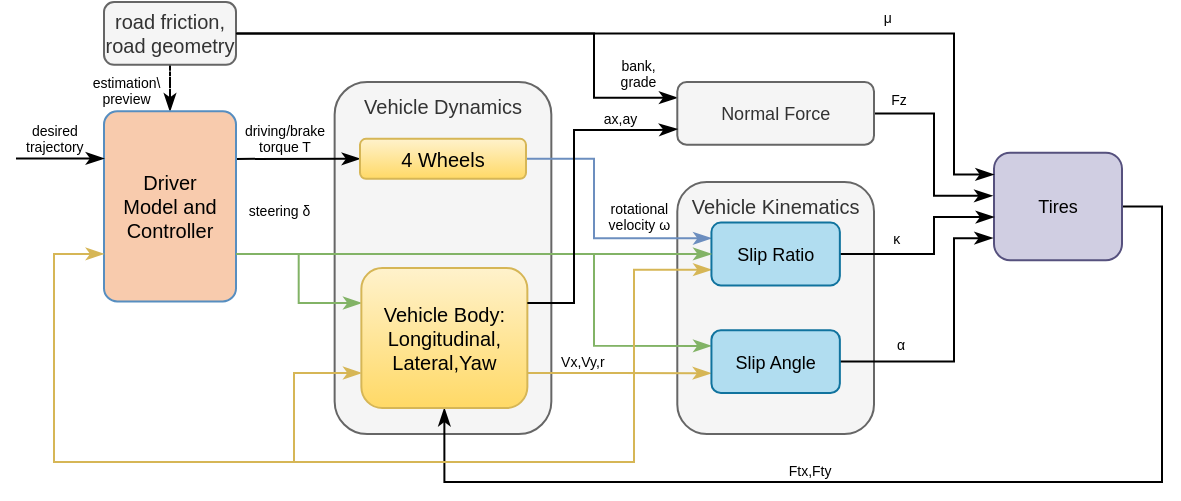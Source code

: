 <mxfile version="14.6.1" type="github"><diagram id="g7usEjnd5ee0Ly5ZbJtn" name="Page-1"><mxGraphModel dx="1550" dy="836" grid="1" gridSize="10" guides="1" tooltips="1" connect="1" arrows="1" fold="1" page="1" pageScale="1" pageWidth="850" pageHeight="1100" math="0" shadow="0"><root><mxCell id="0"/><mxCell id="1" parent="0"/><mxCell id="kuxUDI9ris-chH6kOZA5-78" value="" style="edgeStyle=orthogonalEdgeStyle;rounded=0;orthogonalLoop=1;jettySize=auto;startArrow=none;startFill=0;endArrow=classicThin;endFill=1;fontSize=7;dashed=1;" parent="1" source="kuxUDI9ris-chH6kOZA5-68" target="kuxUDI9ris-chH6kOZA5-31" edge="1"><mxGeometry relative="1" as="geometry"/></mxCell><mxCell id="kuxUDI9ris-chH6kOZA5-79" value="estimation\&#10;preview" style="edgeLabel;align=center;verticalAlign=middle;resizable=0;points=[];fontSize=7;" parent="kuxUDI9ris-chH6kOZA5-78" vertex="1" connectable="0"><mxGeometry x="-0.254" relative="1" as="geometry"><mxPoint x="-22" y="-6.04" as="offset"/></mxGeometry></mxCell><mxCell id="kuxUDI9ris-chH6kOZA5-128" value="" style="edgeStyle=orthogonalEdgeStyle;rounded=0;orthogonalLoop=1;jettySize=auto;entryX=0;entryY=0.25;entryDx=0;entryDy=0;startArrow=none;startFill=0;endArrow=classicThin;endFill=1;fontSize=7;exitX=1;exitY=0.5;exitDx=0;exitDy=0;" parent="1" source="kuxUDI9ris-chH6kOZA5-68" target="kuxUDI9ris-chH6kOZA5-61" edge="1"><mxGeometry relative="1" as="geometry"><Array as="points"><mxPoint x="420" y="246"/><mxPoint x="420" y="278"/></Array></mxGeometry></mxCell><mxCell id="kuxUDI9ris-chH6kOZA5-133" value="bank, &#10;grade" style="edgeLabel;align=center;verticalAlign=middle;resizable=0;points=[];fontSize=7;" parent="kuxUDI9ris-chH6kOZA5-128" vertex="1" connectable="0"><mxGeometry x="0.588" y="-1" relative="1" as="geometry"><mxPoint x="23" y="-2.1" as="offset"/></mxGeometry></mxCell><mxCell id="kuxUDI9ris-chH6kOZA5-68" value="road friction,&#10;road geometry" style="rounded=1;labelBackgroundColor=none;arcSize=16;verticalAlign=middle;fontSize=10;align=center;fillColor=#f5f5f5;strokeColor=#666666;fontColor=#333333;" parent="1" vertex="1"><mxGeometry x="175" y="230" width="66" height="31.42" as="geometry"/></mxCell><mxCell id="kuxUDI9ris-chH6kOZA5-50" value="Vehicle Kinematics" style="rounded=1;align=center;verticalAlign=top;fontSize=10;fontStyle=0;strokeColor=#666666;fillColor=#f5f5f5;fontColor=#333333;glass=0;" parent="1" vertex="1"><mxGeometry x="461.65" y="320" width="98.35" height="126" as="geometry"/></mxCell><mxCell id="kuxUDI9ris-chH6kOZA5-32" value="Vehicle Dynamics" style="rounded=1;align=center;verticalAlign=top;fontSize=10;fontStyle=0;strokeColor=#666666;fillColor=#f5f5f5;fontColor=#333333;glass=0;" parent="1" vertex="1"><mxGeometry x="290.32" y="270" width="108.35" height="176" as="geometry"/></mxCell><mxCell id="kuxUDI9ris-chH6kOZA5-37" value="" style="edgeStyle=orthogonalEdgeStyle;rounded=0;orthogonalLoop=1;jettySize=auto;entryX=0;entryY=0.5;entryDx=0;entryDy=0;exitX=1;exitY=0.25;exitDx=0;exitDy=0;endArrow=classicThin;endFill=1;" parent="1" source="kuxUDI9ris-chH6kOZA5-31" target="kuxUDI9ris-chH6kOZA5-33" edge="1"><mxGeometry relative="1" as="geometry"><mxPoint x="230" y="369" as="sourcePoint"/></mxGeometry></mxCell><mxCell id="kuxUDI9ris-chH6kOZA5-38" value="driving/brake &#10;torque T" style="edgeLabel;align=center;verticalAlign=middle;resizable=0;points=[];fontSize=7;" parent="kuxUDI9ris-chH6kOZA5-37" vertex="1" connectable="0"><mxGeometry x="-0.258" y="-1" relative="1" as="geometry"><mxPoint x="1.24" y="-11.41" as="offset"/></mxGeometry></mxCell><mxCell id="kuxUDI9ris-chH6kOZA5-41" value="" style="edgeStyle=orthogonalEdgeStyle;rounded=0;orthogonalLoop=1;jettySize=auto;exitX=1;exitY=0.75;exitDx=0;exitDy=0;fontSize=7;endArrow=classicThin;endFill=1;fillColor=#d5e8d4;strokeColor=#82b366;entryX=0;entryY=0.25;entryDx=0;entryDy=0;" parent="1" source="kuxUDI9ris-chH6kOZA5-31" target="kuxUDI9ris-chH6kOZA5-39" edge="1"><mxGeometry relative="1" as="geometry"/></mxCell><mxCell id="kuxUDI9ris-chH6kOZA5-42" value="steering δ" style="edgeLabel;align=center;verticalAlign=middle;resizable=0;points=[];fontSize=7;" parent="kuxUDI9ris-chH6kOZA5-41" vertex="1" connectable="0"><mxGeometry x="-0.199" y="1" relative="1" as="geometry"><mxPoint x="-10.86" y="-25.51" as="offset"/></mxGeometry></mxCell><mxCell id="kuxUDI9ris-chH6kOZA5-56" value="" style="edgeStyle=orthogonalEdgeStyle;rounded=0;orthogonalLoop=1;jettySize=auto;exitX=1;exitY=0.75;exitDx=0;exitDy=0;entryX=0;entryY=0.25;entryDx=0;entryDy=0;fontSize=7;endArrow=classicThin;endFill=1;fillColor=#d5e8d4;strokeColor=#82b366;" parent="1" source="kuxUDI9ris-chH6kOZA5-31" target="kuxUDI9ris-chH6kOZA5-48" edge="1"><mxGeometry relative="1" as="geometry"><Array as="points"><mxPoint x="420" y="356"/><mxPoint x="420" y="401"/></Array></mxGeometry></mxCell><mxCell id="kuxUDI9ris-chH6kOZA5-31" value="Driver &#10;Model and &#10;Controller" style="rounded=1;align=center;verticalAlign=middle;fontSize=10;fontStyle=0;fillColor=#F8CBAD;strokeColor=#578EC0;arcSize=10;" parent="1" vertex="1"><mxGeometry x="175" y="284.68" width="66" height="95.03" as="geometry"/></mxCell><mxCell id="kuxUDI9ris-chH6kOZA5-44" value="" style="edgeStyle=orthogonalEdgeStyle;rounded=0;orthogonalLoop=1;jettySize=auto;fontSize=7;entryX=0;entryY=0.25;entryDx=0;entryDy=0;endArrow=classicThin;endFill=1;fillColor=#dae8fc;strokeColor=#6c8ebf;" parent="1" source="kuxUDI9ris-chH6kOZA5-33" target="kuxUDI9ris-chH6kOZA5-51" edge="1"><mxGeometry relative="1" as="geometry"><mxPoint x="460" y="300" as="targetPoint"/><Array as="points"><mxPoint x="420" y="308"/><mxPoint x="420" y="348"/></Array></mxGeometry></mxCell><mxCell id="kuxUDI9ris-chH6kOZA5-45" value="rotational &#10;velocity ω" style="edgeLabel;align=center;verticalAlign=middle;resizable=0;points=[];fontSize=7;" parent="kuxUDI9ris-chH6kOZA5-44" vertex="1" connectable="0"><mxGeometry x="0.169" relative="1" as="geometry"><mxPoint x="18.64" y="-10.92" as="offset"/></mxGeometry></mxCell><mxCell id="kuxUDI9ris-chH6kOZA5-33" value="4 Wheels" style="rounded=1;align=center;verticalAlign=middle;fontSize=10;fontStyle=0;fillColor=#fff2cc;strokeColor=#d6b656;gradientColor=#ffd966;" parent="1" vertex="1"><mxGeometry x="303" y="298.425" width="83" height="20" as="geometry"/></mxCell><mxCell id="kuxUDI9ris-chH6kOZA5-34" value="" style="edgeStyle=orthogonalEdgeStyle;rounded=0;orthogonalLoop=1;jettySize=auto;exitX=0.5;exitY=1;exitDx=0;exitDy=0;" parent="1" source="kuxUDI9ris-chH6kOZA5-33" target="kuxUDI9ris-chH6kOZA5-33" edge="1"><mxGeometry relative="1" as="geometry"/></mxCell><mxCell id="kuxUDI9ris-chH6kOZA5-46" value="" style="edgeStyle=orthogonalEdgeStyle;rounded=0;orthogonalLoop=1;jettySize=auto;exitX=1;exitY=0.5;exitDx=0;exitDy=0;fontSize=7;endArrow=classicThin;endFill=1;entryX=0.5;entryY=1;entryDx=0;entryDy=0;" parent="1" source="kuxUDI9ris-chH6kOZA5-35" target="kuxUDI9ris-chH6kOZA5-39" edge="1"><mxGeometry relative="1" as="geometry"><mxPoint x="345" y="430" as="targetPoint"/><Array as="points"><mxPoint x="704" y="332"/><mxPoint x="704" y="470"/><mxPoint x="345" y="470"/></Array></mxGeometry></mxCell><mxCell id="kuxUDI9ris-chH6kOZA5-47" value="Ftx,Fty" style="edgeLabel;align=center;verticalAlign=middle;resizable=0;points=[];fontSize=7;" parent="kuxUDI9ris-chH6kOZA5-46" vertex="1" connectable="0"><mxGeometry x="0.217" relative="1" as="geometry"><mxPoint x="2.99" y="-6" as="offset"/></mxGeometry></mxCell><mxCell id="kuxUDI9ris-chH6kOZA5-35" value="Tires" style="rounded=1;align=center;verticalAlign=middle;fillColor=#d0cee2;strokeColor=#56517e;fontSize=9;fontStyle=0;" parent="1" vertex="1"><mxGeometry x="620" y="305.32" width="64" height="53.76" as="geometry"/></mxCell><mxCell id="kuxUDI9ris-chH6kOZA5-53" value="" style="edgeStyle=orthogonalEdgeStyle;rounded=0;orthogonalLoop=1;jettySize=auto;fontSize=7;entryX=-0.003;entryY=0.685;entryDx=0;entryDy=0;entryPerimeter=0;endArrow=classicThin;endFill=1;exitX=1;exitY=0.75;exitDx=0;exitDy=0;fillColor=#fff2cc;strokeColor=#d6b656;" parent="1" source="kuxUDI9ris-chH6kOZA5-39" target="kuxUDI9ris-chH6kOZA5-48" edge="1"><mxGeometry relative="1" as="geometry"/></mxCell><mxCell id="kuxUDI9ris-chH6kOZA5-54" value="Vx,Vy,r" style="edgeLabel;align=center;verticalAlign=middle;resizable=0;points=[];fontSize=7;" parent="kuxUDI9ris-chH6kOZA5-53" vertex="1" connectable="0"><mxGeometry x="-0.624" relative="1" as="geometry"><mxPoint x="9.99" y="-5.7" as="offset"/></mxGeometry></mxCell><mxCell id="kuxUDI9ris-chH6kOZA5-58" value="" style="edgeStyle=orthogonalEdgeStyle;rounded=0;orthogonalLoop=1;jettySize=auto;startArrow=none;startFill=0;endArrow=classicThin;endFill=1;fontSize=7;entryX=0;entryY=0.75;entryDx=0;entryDy=0;exitX=1;exitY=0.75;exitDx=0;exitDy=0;fillColor=#fff2cc;strokeColor=#d6b656;" parent="1" source="kuxUDI9ris-chH6kOZA5-39" target="kuxUDI9ris-chH6kOZA5-51" edge="1"><mxGeometry relative="1" as="geometry"><mxPoint x="450" y="410" as="targetPoint"/><Array as="points"><mxPoint x="440" y="416"/><mxPoint x="440" y="364"/></Array></mxGeometry></mxCell><mxCell id="kuxUDI9ris-chH6kOZA5-39" value="Vehicle Body:&#10;Longitudinal,&#10;Lateral,Yaw" style="rounded=1;align=center;verticalAlign=middle;fontSize=10;fontStyle=0;fillColor=#fff2cc;strokeColor=#d6b656;gradientColor=#ffd966;" parent="1" vertex="1"><mxGeometry x="303.68" y="363" width="83" height="70" as="geometry"/></mxCell><mxCell id="kuxUDI9ris-chH6kOZA5-64" value="" style="edgeStyle=orthogonalEdgeStyle;rounded=0;orthogonalLoop=1;jettySize=auto;startArrow=none;startFill=0;endArrow=classicThin;endFill=1;fontSize=7;entryX=-0.01;entryY=0.795;entryDx=0;entryDy=0;entryPerimeter=0;" parent="1" source="kuxUDI9ris-chH6kOZA5-48" target="kuxUDI9ris-chH6kOZA5-35" edge="1"><mxGeometry relative="1" as="geometry"><mxPoint x="610" y="370" as="targetPoint"/><Array as="points"><mxPoint x="600" y="410"/><mxPoint x="600" y="348"/></Array></mxGeometry></mxCell><mxCell id="kuxUDI9ris-chH6kOZA5-75" value="α" style="edgeLabel;align=center;verticalAlign=middle;resizable=0;points=[];fontSize=7;" parent="kuxUDI9ris-chH6kOZA5-64" vertex="1" connectable="0"><mxGeometry x="-0.642" y="-1" relative="1" as="geometry"><mxPoint x="5.88" y="-9.8" as="offset"/></mxGeometry></mxCell><mxCell id="kuxUDI9ris-chH6kOZA5-48" value="Slip Angle" style="rounded=1;align=center;verticalAlign=middle;fillColor=#b1ddf0;strokeColor=#10739e;fontSize=9;fontStyle=0;" parent="1" vertex="1"><mxGeometry x="478.72" y="394.094" width="64.21" height="31.42" as="geometry"/></mxCell><mxCell id="kuxUDI9ris-chH6kOZA5-63" value="" style="edgeStyle=orthogonalEdgeStyle;rounded=0;orthogonalLoop=1;jettySize=auto;startArrow=none;startFill=0;endArrow=classicThin;endFill=1;fontSize=7;entryX=0;entryY=0.599;entryDx=0;entryDy=0;entryPerimeter=0;" parent="1" source="kuxUDI9ris-chH6kOZA5-51" target="kuxUDI9ris-chH6kOZA5-35" edge="1"><mxGeometry relative="1" as="geometry"><mxPoint x="600" y="342" as="targetPoint"/><Array as="points"><mxPoint x="590" y="356"/><mxPoint x="590" y="338"/></Array></mxGeometry></mxCell><mxCell id="kuxUDI9ris-chH6kOZA5-74" value="κ" style="edgeLabel;align=center;verticalAlign=middle;resizable=0;points=[];fontSize=7;" parent="kuxUDI9ris-chH6kOZA5-63" vertex="1" connectable="0"><mxGeometry x="0.016" y="6" relative="1" as="geometry"><mxPoint x="-12.88" y="-6.31" as="offset"/></mxGeometry></mxCell><mxCell id="kuxUDI9ris-chH6kOZA5-51" value="Slip Ratio" style="rounded=1;align=center;verticalAlign=middle;fillColor=#b1ddf0;strokeColor=#10739e;fontSize=9;fontStyle=0;" parent="1" vertex="1"><mxGeometry x="478.72" y="340.29" width="64.21" height="31.42" as="geometry"/></mxCell><mxCell id="kuxUDI9ris-chH6kOZA5-59" value="" style="edgeStyle=orthogonalEdgeStyle;rounded=0;orthogonalLoop=1;jettySize=auto;exitX=1;exitY=0.75;exitDx=0;exitDy=0;fontSize=7;endArrow=classicThin;endFill=1;fillColor=#d5e8d4;strokeColor=#82b366;entryX=0;entryY=0.5;entryDx=0;entryDy=0;" parent="1" source="kuxUDI9ris-chH6kOZA5-31" target="kuxUDI9ris-chH6kOZA5-51" edge="1"><mxGeometry relative="1" as="geometry"><mxPoint x="230" y="365.953" as="sourcePoint"/><mxPoint x="337.68" y="410" as="targetPoint"/></mxGeometry></mxCell><mxCell id="kuxUDI9ris-chH6kOZA5-62" value="" style="edgeStyle=orthogonalEdgeStyle;rounded=0;orthogonalLoop=1;jettySize=auto;startArrow=none;startFill=0;endArrow=classicThin;endFill=1;fontSize=7;entryX=-0.012;entryY=0.402;entryDx=0;entryDy=0;entryPerimeter=0;" parent="1" source="kuxUDI9ris-chH6kOZA5-61" target="kuxUDI9ris-chH6kOZA5-35" edge="1"><mxGeometry relative="1" as="geometry"><mxPoint x="600" y="329" as="targetPoint"/><Array as="points"><mxPoint x="590" y="286"/><mxPoint x="590" y="327"/></Array></mxGeometry></mxCell><mxCell id="kuxUDI9ris-chH6kOZA5-76" value="Fz" style="edgeLabel;align=center;verticalAlign=middle;resizable=0;points=[];fontSize=7;" parent="kuxUDI9ris-chH6kOZA5-62" vertex="1" connectable="0"><mxGeometry x="-0.736" y="1" relative="1" as="geometry"><mxPoint x="-1.24" y="-6" as="offset"/></mxGeometry></mxCell><mxCell id="kuxUDI9ris-chH6kOZA5-61" value="Normal Force" style="rounded=1;align=center;verticalAlign=middle;fontSize=9;fontStyle=0;fillColor=#f5f5f5;strokeColor=#666666;fontColor=#333333;" parent="1" vertex="1"><mxGeometry x="461.65" y="270" width="98.35" height="31.42" as="geometry"/></mxCell><mxCell id="kuxUDI9ris-chH6kOZA5-120" value="" style="edgeStyle=orthogonalEdgeStyle;rounded=0;orthogonalLoop=1;jettySize=auto;startArrow=none;startFill=0;endArrow=classicThin;endFill=1;fontSize=7;entryX=0;entryY=0.75;entryDx=0;entryDy=0;exitX=1;exitY=0.25;exitDx=0;exitDy=0;" parent="1" source="kuxUDI9ris-chH6kOZA5-39" target="kuxUDI9ris-chH6kOZA5-61" edge="1"><mxGeometry relative="1" as="geometry"><Array as="points"><mxPoint x="410" y="381"/><mxPoint x="410" y="294"/><mxPoint x="452" y="294"/></Array><mxPoint x="387" y="378" as="sourcePoint"/><mxPoint x="456.97" y="438.725" as="targetPoint"/></mxGeometry></mxCell><mxCell id="kuxUDI9ris-chH6kOZA5-121" value="ax,ay" style="edgeLabel;align=center;verticalAlign=middle;resizable=0;points=[];fontSize=7;" parent="kuxUDI9ris-chH6kOZA5-120" vertex="1" connectable="0"><mxGeometry x="-0.536" y="1" relative="1" as="geometry"><mxPoint x="24" y="-77.87" as="offset"/></mxGeometry></mxCell><mxCell id="kuxUDI9ris-chH6kOZA5-129" value="" style="edgeStyle=orthogonalEdgeStyle;rounded=0;orthogonalLoop=1;jettySize=auto;startArrow=none;startFill=0;endArrow=classicThin;endFill=1;fontSize=7;entryX=0;entryY=0.75;entryDx=0;entryDy=0;exitX=1;exitY=0.75;exitDx=0;exitDy=0;fillColor=#fff2cc;strokeColor=#d6b656;" parent="1" source="kuxUDI9ris-chH6kOZA5-39" target="kuxUDI9ris-chH6kOZA5-39" edge="1"><mxGeometry relative="1" as="geometry"><mxPoint x="478.72" y="389.645" as="targetPoint"/><mxPoint x="396.68" y="425.5" as="sourcePoint"/><Array as="points"><mxPoint x="440" y="416"/><mxPoint x="440" y="460"/><mxPoint x="270" y="460"/><mxPoint x="270" y="416"/></Array></mxGeometry></mxCell><mxCell id="kuxUDI9ris-chH6kOZA5-131" value="" style="edgeStyle=orthogonalEdgeStyle;rounded=0;orthogonalLoop=1;jettySize=auto;startArrow=none;startFill=0;endArrow=classicThin;endFill=1;fontSize=7;entryX=0;entryY=0.75;entryDx=0;entryDy=0;exitX=1;exitY=0.75;exitDx=0;exitDy=0;fillColor=#fff2cc;strokeColor=#d6b656;" parent="1" source="kuxUDI9ris-chH6kOZA5-39" target="kuxUDI9ris-chH6kOZA5-31" edge="1"><mxGeometry relative="1" as="geometry"><mxPoint x="313.68" y="425.5" as="targetPoint"/><mxPoint x="396.68" y="425.5" as="sourcePoint"/><Array as="points"><mxPoint x="440" y="416"/><mxPoint x="440" y="460"/><mxPoint x="150" y="460"/><mxPoint x="150" y="356"/></Array></mxGeometry></mxCell><mxCell id="kuxUDI9ris-chH6kOZA5-134" value="" style="edgeStyle=orthogonalEdgeStyle;rounded=0;orthogonalLoop=1;jettySize=auto;entryX=0;entryY=0.5;entryDx=0;entryDy=0;exitX=1;exitY=0.25;exitDx=0;exitDy=0;endArrow=classicThin;endFill=1;" parent="1" edge="1"><mxGeometry relative="1" as="geometry"><mxPoint x="131" y="308.238" as="sourcePoint"/><mxPoint x="175" y="308.225" as="targetPoint"/></mxGeometry></mxCell><mxCell id="kuxUDI9ris-chH6kOZA5-135" value="desired&#10;trajectory" style="edgeLabel;align=center;verticalAlign=middle;resizable=0;points=[];fontSize=7;" parent="kuxUDI9ris-chH6kOZA5-134" vertex="1" connectable="0"><mxGeometry x="-0.258" y="-1" relative="1" as="geometry"><mxPoint x="2.67" y="-10.81" as="offset"/></mxGeometry></mxCell><mxCell id="kuxUDI9ris-chH6kOZA5-136" value="" style="edgeStyle=orthogonalEdgeStyle;rounded=0;orthogonalLoop=1;jettySize=auto;startArrow=none;startFill=0;endArrow=classicThin;endFill=1;fontSize=7;exitX=1;exitY=0.5;exitDx=0;exitDy=0;entryX=-0.002;entryY=0.203;entryDx=0;entryDy=0;entryPerimeter=0;" parent="1" source="kuxUDI9ris-chH6kOZA5-68" target="kuxUDI9ris-chH6kOZA5-35" edge="1"><mxGeometry relative="1" as="geometry"><mxPoint x="241" y="245.71" as="sourcePoint"/><mxPoint x="619.872" y="316.233" as="targetPoint"/><Array as="points"><mxPoint x="600" y="246"/><mxPoint x="600" y="316"/></Array></mxGeometry></mxCell><mxCell id="kuxUDI9ris-chH6kOZA5-137" value="μ" style="edgeLabel;align=center;verticalAlign=middle;resizable=0;points=[];fontSize=7;" parent="kuxUDI9ris-chH6kOZA5-136" vertex="1" connectable="0"><mxGeometry x="0.333" y="1" relative="1" as="geometry"><mxPoint x="26.2" y="-6.72" as="offset"/></mxGeometry></mxCell></root></mxGraphModel></diagram></mxfile>